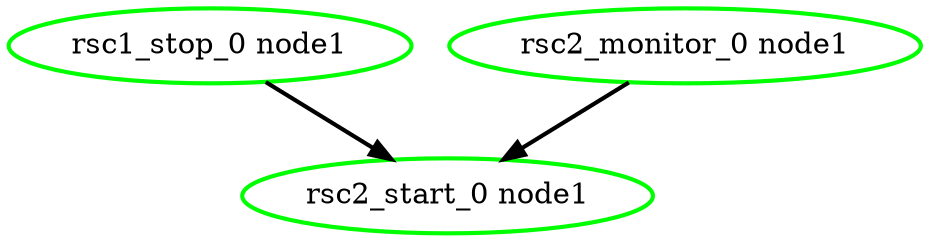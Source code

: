  digraph "g" {
"rsc1_stop_0 node1" -> "rsc2_start_0 node1" [ style = bold]
"rsc1_stop_0 node1" [ style=bold color="green" fontcolor="black" ]
"rsc2_monitor_0 node1" -> "rsc2_start_0 node1" [ style = bold]
"rsc2_monitor_0 node1" [ style=bold color="green" fontcolor="black" ]
"rsc2_start_0 node1" [ style=bold color="green" fontcolor="black" ]
}
